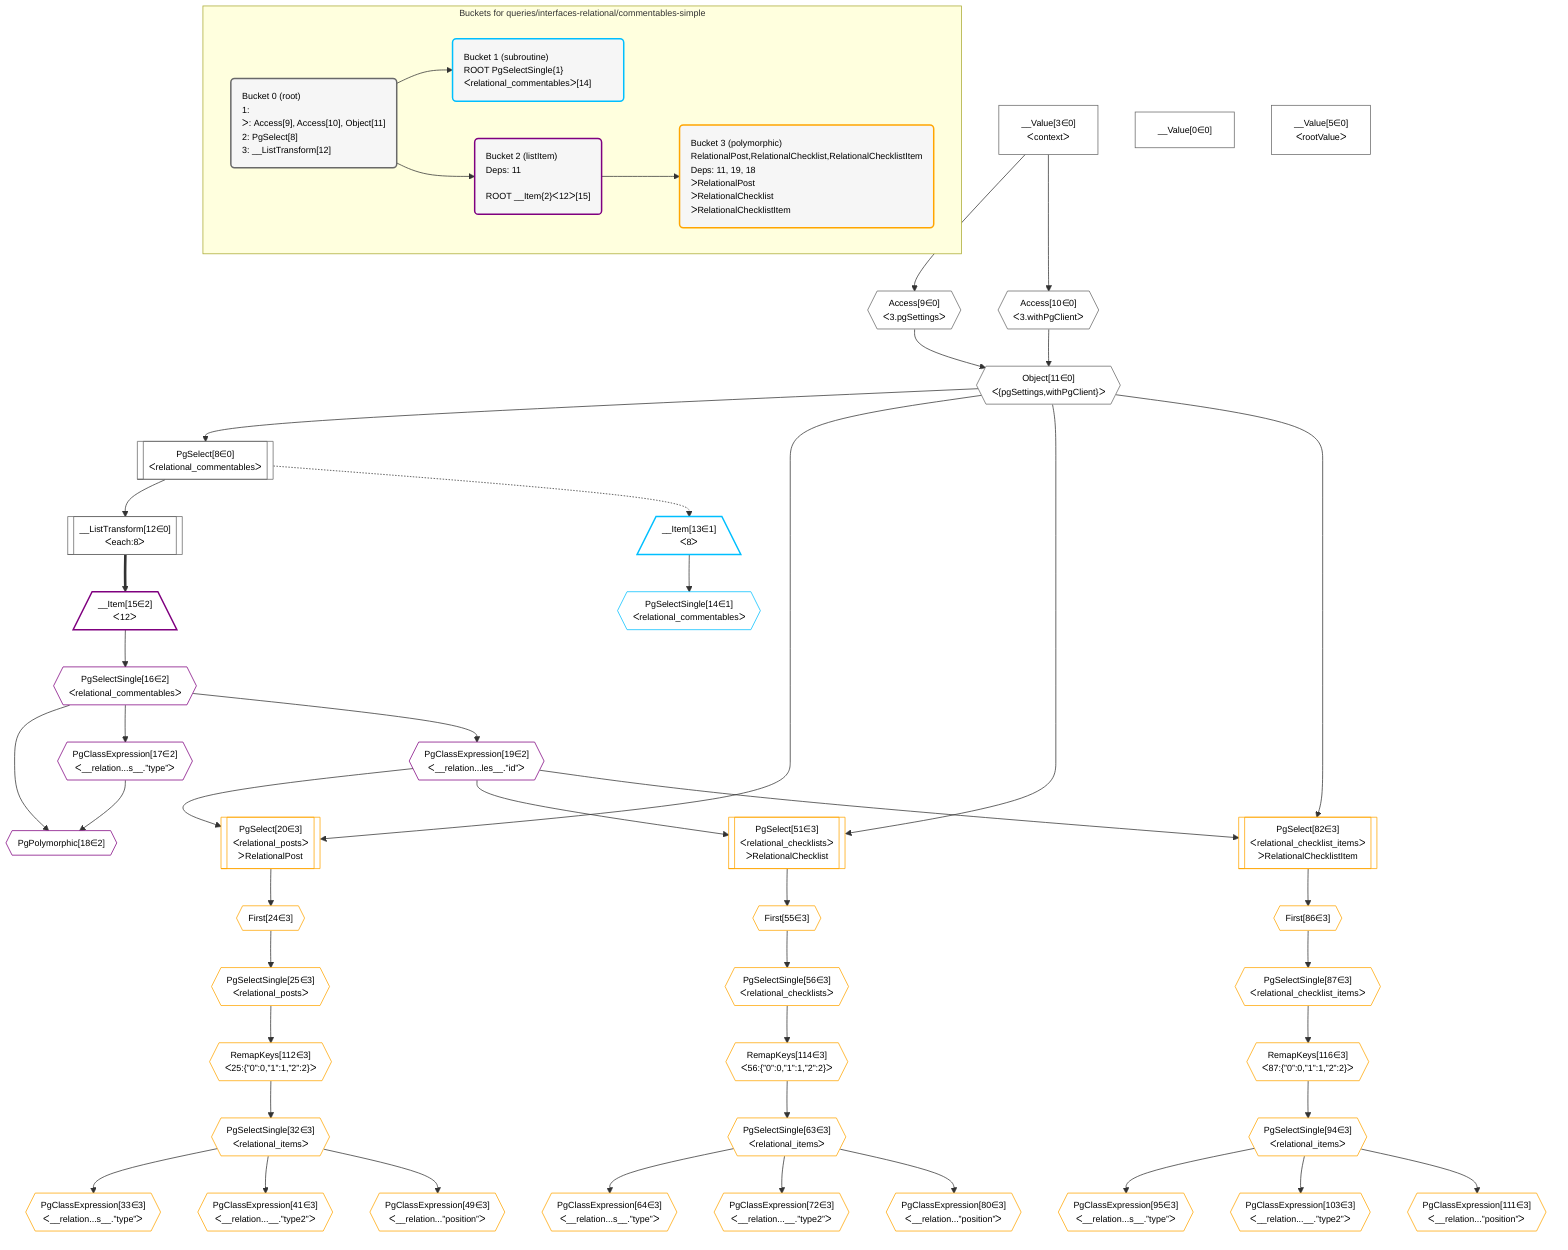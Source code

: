 %%{init: {'themeVariables': { 'fontSize': '12px'}}}%%
graph TD
    classDef path fill:#eee,stroke:#000,color:#000
    classDef plan fill:#fff,stroke-width:1px,color:#000
    classDef itemplan fill:#fff,stroke-width:2px,color:#000
    classDef unbatchedplan fill:#dff,stroke-width:1px,color:#000
    classDef sideeffectplan fill:#fcc,stroke-width:2px,color:#000
    classDef bucket fill:#f6f6f6,color:#000,stroke-width:2px,text-align:left


    %% plan dependencies
    Object11{{"Object[11∈0]<br />ᐸ{pgSettings,withPgClient}ᐳ"}}:::plan
    Access9{{"Access[9∈0]<br />ᐸ3.pgSettingsᐳ"}}:::plan
    Access10{{"Access[10∈0]<br />ᐸ3.withPgClientᐳ"}}:::plan
    Access9 & Access10 --> Object11
    __Value3["__Value[3∈0]<br />ᐸcontextᐳ"]:::plan
    __Value3 --> Access9
    __Value3 --> Access10
    PgSelect8[["PgSelect[8∈0]<br />ᐸrelational_commentablesᐳ"]]:::plan
    Object11 --> PgSelect8
    __ListTransform12[["__ListTransform[12∈0]<br />ᐸeach:8ᐳ"]]:::plan
    PgSelect8 --> __ListTransform12
    __Value0["__Value[0∈0]"]:::plan
    __Value5["__Value[5∈0]<br />ᐸrootValueᐳ"]:::plan
    PgPolymorphic18{{"PgPolymorphic[18∈2]"}}:::plan
    PgSelectSingle16{{"PgSelectSingle[16∈2]<br />ᐸrelational_commentablesᐳ"}}:::plan
    PgClassExpression17{{"PgClassExpression[17∈2]<br />ᐸ__relation...s__.”type”ᐳ"}}:::plan
    PgSelectSingle16 & PgClassExpression17 --> PgPolymorphic18
    __Item15[/"__Item[15∈2]<br />ᐸ12ᐳ"\]:::itemplan
    __ListTransform12 ==> __Item15
    __Item15 --> PgSelectSingle16
    PgSelectSingle16 --> PgClassExpression17
    PgClassExpression19{{"PgClassExpression[19∈2]<br />ᐸ__relation...les__.”id”ᐳ"}}:::plan
    PgSelectSingle16 --> PgClassExpression19
    __Item13[/"__Item[13∈1]<br />ᐸ8ᐳ"\]:::itemplan
    PgSelect8 -.-> __Item13
    PgSelectSingle14{{"PgSelectSingle[14∈1]<br />ᐸrelational_commentablesᐳ"}}:::plan
    __Item13 --> PgSelectSingle14
    PgSelect20[["PgSelect[20∈3]<br />ᐸrelational_postsᐳ<br />ᐳRelationalPost"]]:::plan
    Object11 & PgClassExpression19 --> PgSelect20
    PgSelect51[["PgSelect[51∈3]<br />ᐸrelational_checklistsᐳ<br />ᐳRelationalChecklist"]]:::plan
    Object11 & PgClassExpression19 --> PgSelect51
    PgSelect82[["PgSelect[82∈3]<br />ᐸrelational_checklist_itemsᐳ<br />ᐳRelationalChecklistItem"]]:::plan
    Object11 & PgClassExpression19 --> PgSelect82
    First24{{"First[24∈3]"}}:::plan
    PgSelect20 --> First24
    PgSelectSingle25{{"PgSelectSingle[25∈3]<br />ᐸrelational_postsᐳ"}}:::plan
    First24 --> PgSelectSingle25
    RemapKeys112{{"RemapKeys[112∈3]<br />ᐸ25:{”0”:0,”1”:1,”2”:2}ᐳ"}}:::plan
    PgSelectSingle25 --> RemapKeys112
    PgSelectSingle32{{"PgSelectSingle[32∈3]<br />ᐸrelational_itemsᐳ"}}:::plan
    RemapKeys112 --> PgSelectSingle32
    PgClassExpression33{{"PgClassExpression[33∈3]<br />ᐸ__relation...s__.”type”ᐳ"}}:::plan
    PgSelectSingle32 --> PgClassExpression33
    PgClassExpression41{{"PgClassExpression[41∈3]<br />ᐸ__relation...__.”type2”ᐳ"}}:::plan
    PgSelectSingle32 --> PgClassExpression41
    PgClassExpression49{{"PgClassExpression[49∈3]<br />ᐸ__relation...”position”ᐳ"}}:::plan
    PgSelectSingle32 --> PgClassExpression49
    First55{{"First[55∈3]"}}:::plan
    PgSelect51 --> First55
    PgSelectSingle56{{"PgSelectSingle[56∈3]<br />ᐸrelational_checklistsᐳ"}}:::plan
    First55 --> PgSelectSingle56
    RemapKeys114{{"RemapKeys[114∈3]<br />ᐸ56:{”0”:0,”1”:1,”2”:2}ᐳ"}}:::plan
    PgSelectSingle56 --> RemapKeys114
    PgSelectSingle63{{"PgSelectSingle[63∈3]<br />ᐸrelational_itemsᐳ"}}:::plan
    RemapKeys114 --> PgSelectSingle63
    PgClassExpression64{{"PgClassExpression[64∈3]<br />ᐸ__relation...s__.”type”ᐳ"}}:::plan
    PgSelectSingle63 --> PgClassExpression64
    PgClassExpression72{{"PgClassExpression[72∈3]<br />ᐸ__relation...__.”type2”ᐳ"}}:::plan
    PgSelectSingle63 --> PgClassExpression72
    PgClassExpression80{{"PgClassExpression[80∈3]<br />ᐸ__relation...”position”ᐳ"}}:::plan
    PgSelectSingle63 --> PgClassExpression80
    First86{{"First[86∈3]"}}:::plan
    PgSelect82 --> First86
    PgSelectSingle87{{"PgSelectSingle[87∈3]<br />ᐸrelational_checklist_itemsᐳ"}}:::plan
    First86 --> PgSelectSingle87
    RemapKeys116{{"RemapKeys[116∈3]<br />ᐸ87:{”0”:0,”1”:1,”2”:2}ᐳ"}}:::plan
    PgSelectSingle87 --> RemapKeys116
    PgSelectSingle94{{"PgSelectSingle[94∈3]<br />ᐸrelational_itemsᐳ"}}:::plan
    RemapKeys116 --> PgSelectSingle94
    PgClassExpression95{{"PgClassExpression[95∈3]<br />ᐸ__relation...s__.”type”ᐳ"}}:::plan
    PgSelectSingle94 --> PgClassExpression95
    PgClassExpression103{{"PgClassExpression[103∈3]<br />ᐸ__relation...__.”type2”ᐳ"}}:::plan
    PgSelectSingle94 --> PgClassExpression103
    PgClassExpression111{{"PgClassExpression[111∈3]<br />ᐸ__relation...”position”ᐳ"}}:::plan
    PgSelectSingle94 --> PgClassExpression111

    %% define steps

    subgraph "Buckets for queries/interfaces-relational/commentables-simple"
    Bucket0("Bucket 0 (root)<br />1: <br />ᐳ: Access[9], Access[10], Object[11]<br />2: PgSelect[8]<br />3: __ListTransform[12]"):::bucket
    classDef bucket0 stroke:#696969
    class Bucket0,__Value0,__Value3,__Value5,PgSelect8,Access9,Access10,Object11,__ListTransform12 bucket0
    Bucket1("Bucket 1 (subroutine)<br />ROOT PgSelectSingle{1}ᐸrelational_commentablesᐳ[14]"):::bucket
    classDef bucket1 stroke:#00bfff
    class Bucket1,__Item13,PgSelectSingle14 bucket1
    Bucket2("Bucket 2 (listItem)<br />Deps: 11<br /><br />ROOT __Item{2}ᐸ12ᐳ[15]"):::bucket
    classDef bucket2 stroke:#7f007f
    class Bucket2,__Item15,PgSelectSingle16,PgClassExpression17,PgPolymorphic18,PgClassExpression19 bucket2
    Bucket3("Bucket 3 (polymorphic)<br />RelationalPost,RelationalChecklist,RelationalChecklistItem<br />Deps: 11, 19, 18<br />ᐳRelationalPost<br />ᐳRelationalChecklist<br />ᐳRelationalChecklistItem"):::bucket
    classDef bucket3 stroke:#ffa500
    class Bucket3,PgSelect20,First24,PgSelectSingle25,PgSelectSingle32,PgClassExpression33,PgClassExpression41,PgClassExpression49,PgSelect51,First55,PgSelectSingle56,PgSelectSingle63,PgClassExpression64,PgClassExpression72,PgClassExpression80,PgSelect82,First86,PgSelectSingle87,PgSelectSingle94,PgClassExpression95,PgClassExpression103,PgClassExpression111,RemapKeys112,RemapKeys114,RemapKeys116 bucket3
    Bucket0 --> Bucket1 & Bucket2
    Bucket2 --> Bucket3
    end